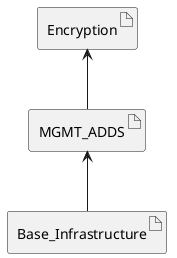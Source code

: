 @startuml

artifact Base_Infrastructure
artifact MGMT_ADDS
artifact Encryption
MGMT_ADDS <-- Base_Infrastructure
Encryption <-- MGMT_ADDS

@enduml